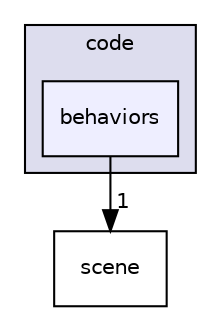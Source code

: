 digraph "C:/Users/Jose/Documents/Projects/VCTRenderer/engine/assets/code/behaviors" {
  compound=true
  node [ fontsize="10", fontname="Helvetica"];
  edge [ labelfontsize="10", labelfontname="Helvetica"];
  subgraph clusterdir_07212b3ff73bb874481ebcc4d19ddc13 {
    graph [ bgcolor="#ddddee", pencolor="black", label="code" fontname="Helvetica", fontsize="10", URL="dir_07212b3ff73bb874481ebcc4d19ddc13.html"]
  dir_db91a478b7f39ba1fca3cd71795799ac [shape=box, label="behaviors", style="filled", fillcolor="#eeeeff", pencolor="black", URL="dir_db91a478b7f39ba1fca3cd71795799ac.html"];
  }
  dir_c4b2e6fa44e5132327cff5b3242dfb0d [shape=box label="scene" URL="dir_c4b2e6fa44e5132327cff5b3242dfb0d.html"];
  dir_db91a478b7f39ba1fca3cd71795799ac->dir_c4b2e6fa44e5132327cff5b3242dfb0d [headlabel="1", labeldistance=1.5 headhref="dir_000003_000010.html"];
}
